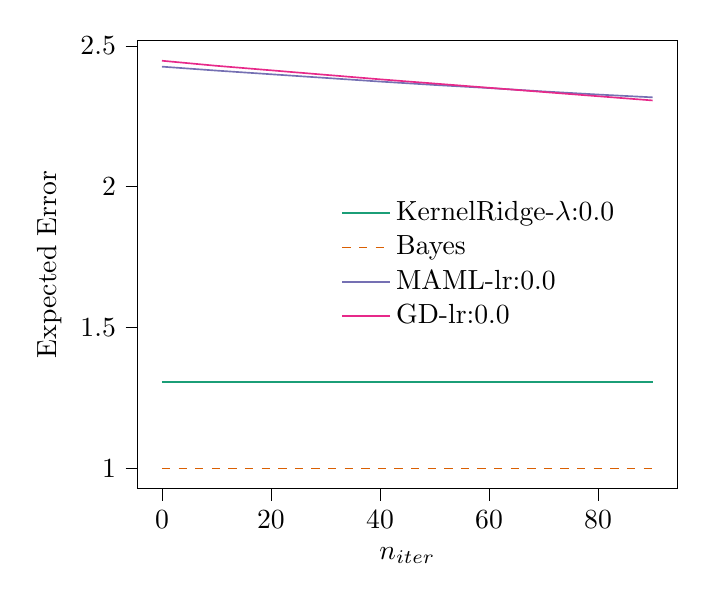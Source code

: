 % This file was created with tikzplotlib v0.10.1.
\begin{tikzpicture}

\definecolor{chocolate217952}{RGB}{217,95,2}
\definecolor{darkcyan27158119}{RGB}{27,158,119}
\definecolor{darkgray176}{RGB}{176,176,176}
\definecolor{deeppink23141138}{RGB}{231,41,138}
\definecolor{lightslategray117112179}{RGB}{117,112,179}

\begin{axis}[
legend cell align={left},
legend style={fill opacity=0.8, draw opacity=1, text opacity=1, at={(0.91,0.5)}, anchor=east, draw=none},
tick align=outside,
tick pos=left,
x grid style={darkgray176},
xlabel={\(\displaystyle n_{iter}\)},
xmin=-4.5, xmax=94.5,
xtick style={color=black},
y grid style={darkgray176},
ylabel={Expected Error},
ymin=0.927, ymax=2.519,
ytick style={color=black}
]
\addplot [semithick, darkcyan27158119]
table {%
0 1.306
10 1.306
20 1.306
30 1.306
40 1.306
50 1.306
60 1.306
70 1.306
80 1.306
90 1.306
};
\addlegendentry{KernelRidge-$\lambda$:0.0}
\addplot [semithick, chocolate217952, dashed]
table {%
0 0.999
10 0.999
20 0.999
30 0.999
40 0.999
50 0.999
60 0.999
70 0.999
80 0.999
90 0.999
};
\addlegendentry{Bayes}
\addplot [semithick, lightslategray117112179]
table {%
0 2.426
10 2.412
20 2.399
30 2.386
40 2.373
50 2.361
60 2.35
70 2.338
80 2.327
90 2.317
};
\addlegendentry{MAML-lr:0.0}
\addplot [semithick, deeppink23141138]
table {%
0 2.447
10 2.429
20 2.413
30 2.397
40 2.381
50 2.366
60 2.351
70 2.336
80 2.321
90 2.306
};
\addlegendentry{GD-lr:0.0}
\end{axis}

\end{tikzpicture}

